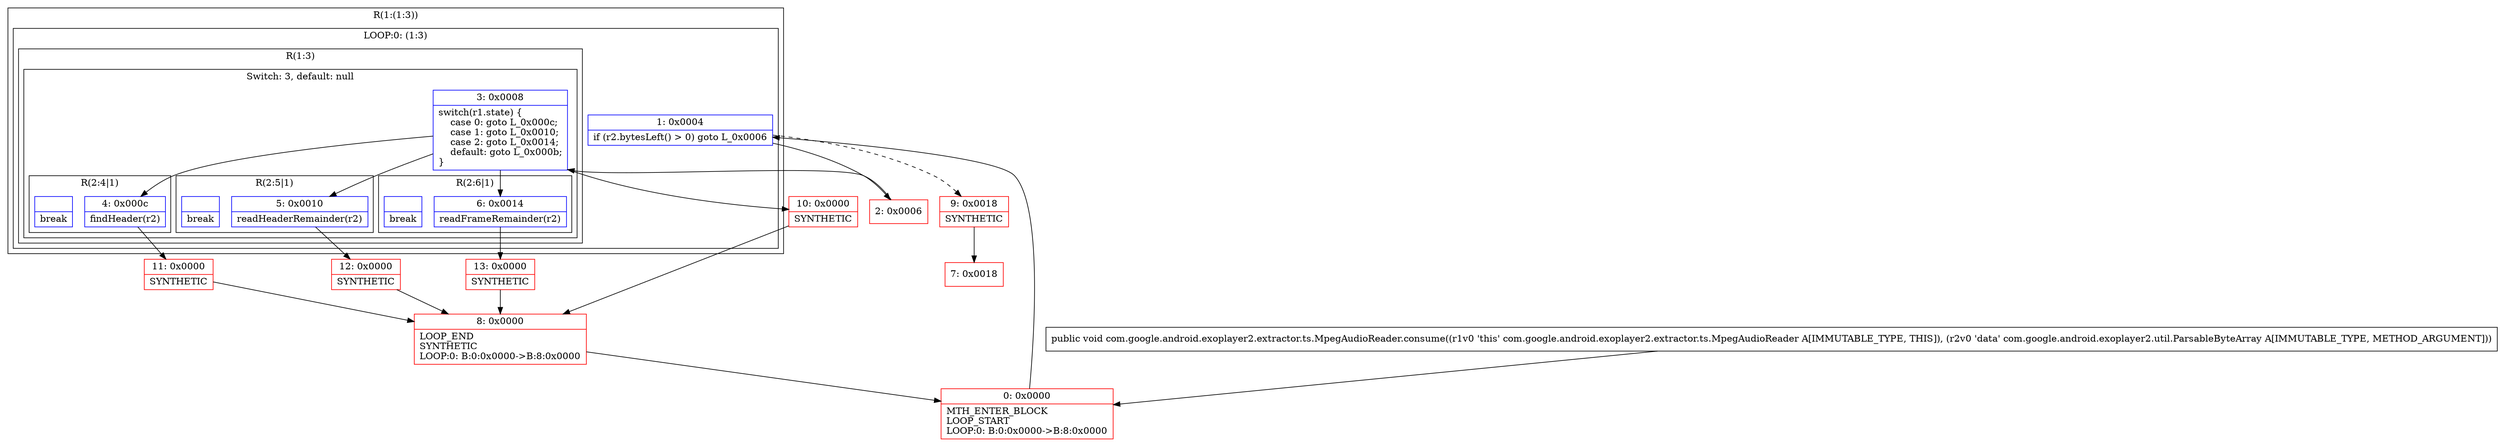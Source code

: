 digraph "CFG forcom.google.android.exoplayer2.extractor.ts.MpegAudioReader.consume(Lcom\/google\/android\/exoplayer2\/util\/ParsableByteArray;)V" {
subgraph cluster_Region_1268384969 {
label = "R(1:(1:3))";
node [shape=record,color=blue];
subgraph cluster_LoopRegion_611770443 {
label = "LOOP:0: (1:3)";
node [shape=record,color=blue];
Node_1 [shape=record,label="{1\:\ 0x0004|if (r2.bytesLeft() \> 0) goto L_0x0006\l}"];
subgraph cluster_Region_512115844 {
label = "R(1:3)";
node [shape=record,color=blue];
subgraph cluster_SwitchRegion_1560502630 {
label = "Switch: 3, default: null";
node [shape=record,color=blue];
Node_3 [shape=record,label="{3\:\ 0x0008|switch(r1.state) \{\l    case 0: goto L_0x000c;\l    case 1: goto L_0x0010;\l    case 2: goto L_0x0014;\l    default: goto L_0x000b;\l\}\l}"];
subgraph cluster_Region_1176799811 {
label = "R(2:4|1)";
node [shape=record,color=blue];
Node_4 [shape=record,label="{4\:\ 0x000c|findHeader(r2)\l}"];
Node_InsnContainer_1438862964 [shape=record,label="{|break\l}"];
}
subgraph cluster_Region_2035126828 {
label = "R(2:5|1)";
node [shape=record,color=blue];
Node_5 [shape=record,label="{5\:\ 0x0010|readHeaderRemainder(r2)\l}"];
Node_InsnContainer_1065604146 [shape=record,label="{|break\l}"];
}
subgraph cluster_Region_1570191123 {
label = "R(2:6|1)";
node [shape=record,color=blue];
Node_6 [shape=record,label="{6\:\ 0x0014|readFrameRemainder(r2)\l}"];
Node_InsnContainer_317219387 [shape=record,label="{|break\l}"];
}
}
}
}
}
Node_0 [shape=record,color=red,label="{0\:\ 0x0000|MTH_ENTER_BLOCK\lLOOP_START\lLOOP:0: B:0:0x0000\-\>B:8:0x0000\l}"];
Node_2 [shape=record,color=red,label="{2\:\ 0x0006}"];
Node_7 [shape=record,color=red,label="{7\:\ 0x0018}"];
Node_8 [shape=record,color=red,label="{8\:\ 0x0000|LOOP_END\lSYNTHETIC\lLOOP:0: B:0:0x0000\-\>B:8:0x0000\l}"];
Node_9 [shape=record,color=red,label="{9\:\ 0x0018|SYNTHETIC\l}"];
Node_10 [shape=record,color=red,label="{10\:\ 0x0000|SYNTHETIC\l}"];
Node_11 [shape=record,color=red,label="{11\:\ 0x0000|SYNTHETIC\l}"];
Node_12 [shape=record,color=red,label="{12\:\ 0x0000|SYNTHETIC\l}"];
Node_13 [shape=record,color=red,label="{13\:\ 0x0000|SYNTHETIC\l}"];
MethodNode[shape=record,label="{public void com.google.android.exoplayer2.extractor.ts.MpegAudioReader.consume((r1v0 'this' com.google.android.exoplayer2.extractor.ts.MpegAudioReader A[IMMUTABLE_TYPE, THIS]), (r2v0 'data' com.google.android.exoplayer2.util.ParsableByteArray A[IMMUTABLE_TYPE, METHOD_ARGUMENT])) }"];
MethodNode -> Node_0;
Node_1 -> Node_2;
Node_1 -> Node_9[style=dashed];
Node_3 -> Node_4;
Node_3 -> Node_5;
Node_3 -> Node_6;
Node_3 -> Node_10;
Node_4 -> Node_11;
Node_5 -> Node_12;
Node_6 -> Node_13;
Node_0 -> Node_1;
Node_2 -> Node_3;
Node_8 -> Node_0;
Node_9 -> Node_7;
Node_10 -> Node_8;
Node_11 -> Node_8;
Node_12 -> Node_8;
Node_13 -> Node_8;
}

